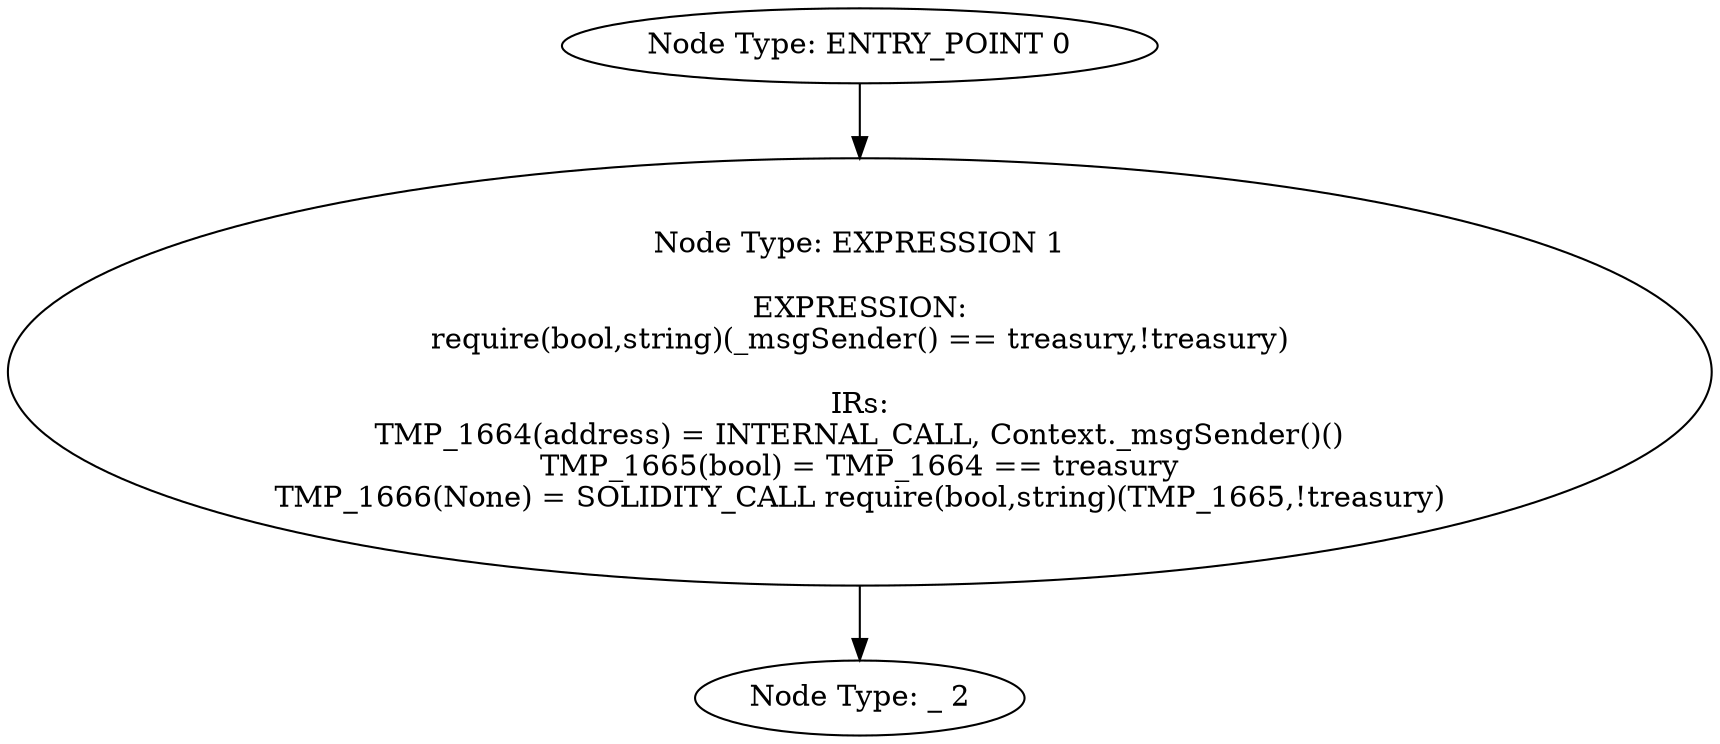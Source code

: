 digraph{
0[label="Node Type: ENTRY_POINT 0
"];
0->1;
1[label="Node Type: EXPRESSION 1

EXPRESSION:
require(bool,string)(_msgSender() == treasury,!treasury)

IRs:
TMP_1664(address) = INTERNAL_CALL, Context._msgSender()()
TMP_1665(bool) = TMP_1664 == treasury
TMP_1666(None) = SOLIDITY_CALL require(bool,string)(TMP_1665,!treasury)"];
1->2;
2[label="Node Type: _ 2
"];
}
